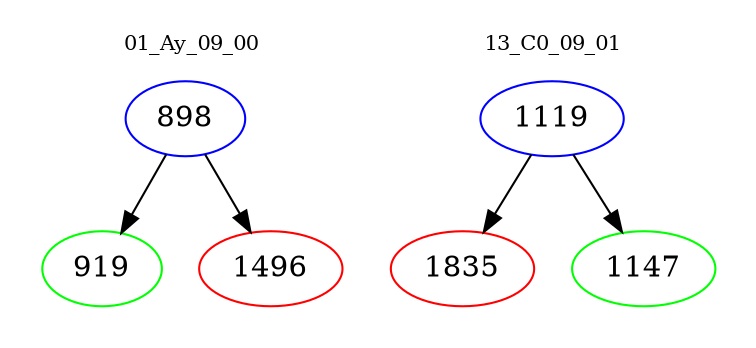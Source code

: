 digraph{
subgraph cluster_0 {
color = white
label = "01_Ay_09_00";
fontsize=10;
T0_898 [label="898", color="blue"]
T0_898 -> T0_919 [color="black"]
T0_919 [label="919", color="green"]
T0_898 -> T0_1496 [color="black"]
T0_1496 [label="1496", color="red"]
}
subgraph cluster_1 {
color = white
label = "13_C0_09_01";
fontsize=10;
T1_1119 [label="1119", color="blue"]
T1_1119 -> T1_1835 [color="black"]
T1_1835 [label="1835", color="red"]
T1_1119 -> T1_1147 [color="black"]
T1_1147 [label="1147", color="green"]
}
}
